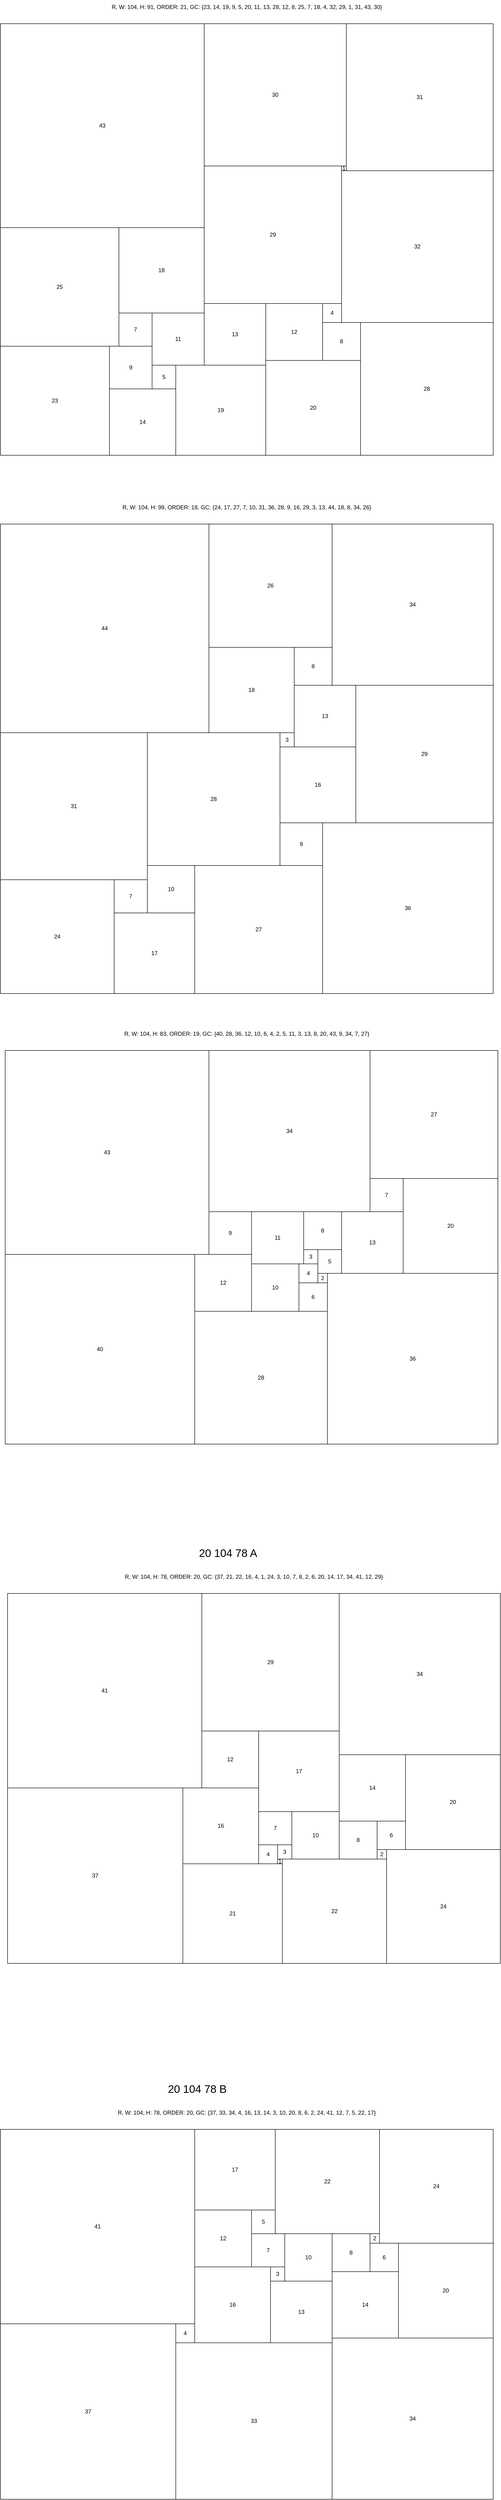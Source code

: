 <mxfile version="21.2.1" type="device">
  <diagram name="Page-1" id="H1nZVYqxkzLZFgEqRADx">
    <mxGraphModel dx="3814" dy="3057" grid="1" gridSize="10" guides="1" tooltips="1" connect="1" arrows="1" fold="1" page="1" pageScale="1" pageWidth="850" pageHeight="1100" math="0" shadow="0">
      <root>
        <mxCell id="0" />
        <mxCell id="1" parent="0" />
        <mxCell id="AsBp8XiL8Dx4Y6rQVwFH-10109" value="R, W: 104, H: 83, ORDER: 19, GC: {40, 28, 36, 12, 10, 6, 4, 2, 5, 11, 3, 13, 8, 20, 43, 9, 34, 7, 27} " style="text;html=1;strokeColor=none;fillColor=none;align=center;verticalAlign=middle;whiteSpace=wrap;rounded=0;" parent="1" vertex="1">
          <mxGeometry x="-1090" y="2250" width="1040" height="30" as="geometry" />
        </mxCell>
        <mxCell id="ixfX1j7rMJyE5IX1uUY6-7" value="R, W: 104, H: 99, ORDER: 18, GC: {24, 17, 27, 7, 10, 31, 36, 28, 9, 16, 29, 3, 13, 44, 18, 8, 34, 26} " style="text;html=1;strokeColor=none;fillColor=none;align=center;verticalAlign=middle;whiteSpace=wrap;rounded=0;" vertex="1" parent="1">
          <mxGeometry x="-1090" y="1140" width="1040" height="30" as="geometry" />
        </mxCell>
        <mxCell id="ixfX1j7rMJyE5IX1uUY6-45" value="R, W: 104, H: 78, ORDER: 20, GC: {37, 21, 22, 16, 4, 1, 24, 3, 10, 7, 8, 2, 6, 20, 14, 17, 34, 41, 12, 29} " style="text;html=1;strokeColor=none;fillColor=none;align=center;verticalAlign=middle;whiteSpace=wrap;rounded=0;" vertex="1" parent="1">
          <mxGeometry x="-1075" y="3395" width="1040" height="30" as="geometry" />
        </mxCell>
        <mxCell id="ixfX1j7rMJyE5IX1uUY6-46" value="R, W: 104, H: 78, ORDER: 20, GC: {37, 33, 34, 4, 16, 13, 14, 3, 10, 20, 8, 6, 2, 24, 41, 12, 7, 5, 22, 17} " style="text;html=1;strokeColor=none;fillColor=none;align=center;verticalAlign=middle;whiteSpace=wrap;rounded=0;" vertex="1" parent="1">
          <mxGeometry x="-1090" y="4525" width="1040" height="30" as="geometry" />
        </mxCell>
        <mxCell id="ixfX1j7rMJyE5IX1uUY6-47" value="R, W: 104, H: 91, ORDER: 21, GC: {23, 14, 19, 9, 5, 20, 11, 13, 28, 12, 8, 25, 7, 18, 4, 32, 29, 1, 31, 43, 30} " style="text;html=1;strokeColor=none;fillColor=none;align=center;verticalAlign=middle;whiteSpace=wrap;rounded=0;" vertex="1" parent="1">
          <mxGeometry x="-1090" y="85" width="1040" height="30" as="geometry" />
        </mxCell>
        <mxCell id="ixfX1j7rMJyE5IX1uUY6-69" value="20 104 78 B" style="text;html=1;align=center;verticalAlign=middle;resizable=0;points=[];autosize=1;strokeColor=none;fillColor=none;fontSize=23;" vertex="1" parent="1">
          <mxGeometry x="-750" y="4470" width="150" height="40" as="geometry" />
        </mxCell>
        <mxCell id="ixfX1j7rMJyE5IX1uUY6-70" value="20 104 78 A" style="text;html=1;align=center;verticalAlign=middle;resizable=0;points=[];autosize=1;strokeColor=none;fillColor=none;fontSize=23;" vertex="1" parent="1">
          <mxGeometry x="-685" y="3340" width="150" height="40" as="geometry" />
        </mxCell>
        <mxCell id="ixfX1j7rMJyE5IX1uUY6-71" value="" style="group;flipV=1;" vertex="1" connectable="0" parent="1">
          <mxGeometry x="-1075" y="3445" width="1040" height="780" as="geometry" />
        </mxCell>
        <mxCell id="ixfX1j7rMJyE5IX1uUY6-72" value="37" style="rounded=0;whiteSpace=wrap;html=1;" vertex="1" parent="ixfX1j7rMJyE5IX1uUY6-71">
          <mxGeometry y="410" width="370" height="370" as="geometry" />
        </mxCell>
        <mxCell id="ixfX1j7rMJyE5IX1uUY6-73" value="21" style="rounded=0;whiteSpace=wrap;html=1;" vertex="1" parent="ixfX1j7rMJyE5IX1uUY6-71">
          <mxGeometry x="370" y="570" width="210" height="210" as="geometry" />
        </mxCell>
        <mxCell id="ixfX1j7rMJyE5IX1uUY6-74" value="22" style="rounded=0;whiteSpace=wrap;html=1;" vertex="1" parent="ixfX1j7rMJyE5IX1uUY6-71">
          <mxGeometry x="580" y="560" width="220" height="220" as="geometry" />
        </mxCell>
        <mxCell id="ixfX1j7rMJyE5IX1uUY6-75" value="16" style="rounded=0;whiteSpace=wrap;html=1;" vertex="1" parent="ixfX1j7rMJyE5IX1uUY6-71">
          <mxGeometry x="370" y="410" width="160" height="160" as="geometry" />
        </mxCell>
        <mxCell id="ixfX1j7rMJyE5IX1uUY6-76" value="4" style="rounded=0;whiteSpace=wrap;html=1;" vertex="1" parent="ixfX1j7rMJyE5IX1uUY6-71">
          <mxGeometry x="530" y="530" width="40" height="40" as="geometry" />
        </mxCell>
        <mxCell id="ixfX1j7rMJyE5IX1uUY6-77" value="1" style="rounded=0;whiteSpace=wrap;html=1;" vertex="1" parent="ixfX1j7rMJyE5IX1uUY6-71">
          <mxGeometry x="570" y="560" width="10" height="10" as="geometry" />
        </mxCell>
        <mxCell id="ixfX1j7rMJyE5IX1uUY6-78" value="24" style="rounded=0;whiteSpace=wrap;html=1;" vertex="1" parent="ixfX1j7rMJyE5IX1uUY6-71">
          <mxGeometry x="800" y="540" width="240" height="240" as="geometry" />
        </mxCell>
        <mxCell id="ixfX1j7rMJyE5IX1uUY6-79" value="3" style="rounded=0;whiteSpace=wrap;html=1;" vertex="1" parent="ixfX1j7rMJyE5IX1uUY6-71">
          <mxGeometry x="570" y="530" width="30" height="30" as="geometry" />
        </mxCell>
        <mxCell id="ixfX1j7rMJyE5IX1uUY6-80" value="10" style="rounded=0;whiteSpace=wrap;html=1;" vertex="1" parent="ixfX1j7rMJyE5IX1uUY6-71">
          <mxGeometry x="600" y="460" width="100" height="100" as="geometry" />
        </mxCell>
        <mxCell id="ixfX1j7rMJyE5IX1uUY6-81" value="7" style="rounded=0;whiteSpace=wrap;html=1;" vertex="1" parent="ixfX1j7rMJyE5IX1uUY6-71">
          <mxGeometry x="530" y="460" width="70" height="70" as="geometry" />
        </mxCell>
        <mxCell id="ixfX1j7rMJyE5IX1uUY6-82" value="8" style="rounded=0;whiteSpace=wrap;html=1;" vertex="1" parent="ixfX1j7rMJyE5IX1uUY6-71">
          <mxGeometry x="700" y="480" width="80" height="80" as="geometry" />
        </mxCell>
        <mxCell id="ixfX1j7rMJyE5IX1uUY6-83" value="2" style="rounded=0;whiteSpace=wrap;html=1;" vertex="1" parent="ixfX1j7rMJyE5IX1uUY6-71">
          <mxGeometry x="780" y="540" width="20" height="20" as="geometry" />
        </mxCell>
        <mxCell id="ixfX1j7rMJyE5IX1uUY6-84" value="6" style="rounded=0;whiteSpace=wrap;html=1;" vertex="1" parent="ixfX1j7rMJyE5IX1uUY6-71">
          <mxGeometry x="780" y="480" width="60" height="60" as="geometry" />
        </mxCell>
        <mxCell id="ixfX1j7rMJyE5IX1uUY6-85" value="20" style="rounded=0;whiteSpace=wrap;html=1;" vertex="1" parent="ixfX1j7rMJyE5IX1uUY6-71">
          <mxGeometry x="840" y="340" width="200" height="200" as="geometry" />
        </mxCell>
        <mxCell id="ixfX1j7rMJyE5IX1uUY6-86" value="14" style="rounded=0;whiteSpace=wrap;html=1;" vertex="1" parent="ixfX1j7rMJyE5IX1uUY6-71">
          <mxGeometry x="700" y="340" width="140" height="140" as="geometry" />
        </mxCell>
        <mxCell id="ixfX1j7rMJyE5IX1uUY6-87" value="17" style="rounded=0;whiteSpace=wrap;html=1;" vertex="1" parent="ixfX1j7rMJyE5IX1uUY6-71">
          <mxGeometry x="530" y="290" width="170" height="170" as="geometry" />
        </mxCell>
        <mxCell id="ixfX1j7rMJyE5IX1uUY6-88" value="34" style="rounded=0;whiteSpace=wrap;html=1;" vertex="1" parent="ixfX1j7rMJyE5IX1uUY6-71">
          <mxGeometry x="700" width="340" height="340" as="geometry" />
        </mxCell>
        <mxCell id="ixfX1j7rMJyE5IX1uUY6-89" value="41" style="rounded=0;whiteSpace=wrap;html=1;" vertex="1" parent="ixfX1j7rMJyE5IX1uUY6-71">
          <mxGeometry width="410" height="410" as="geometry" />
        </mxCell>
        <mxCell id="ixfX1j7rMJyE5IX1uUY6-90" value="12" style="rounded=0;whiteSpace=wrap;html=1;" vertex="1" parent="ixfX1j7rMJyE5IX1uUY6-71">
          <mxGeometry x="410" y="290" width="120" height="120" as="geometry" />
        </mxCell>
        <mxCell id="ixfX1j7rMJyE5IX1uUY6-91" value="29" style="rounded=0;whiteSpace=wrap;html=1;" vertex="1" parent="ixfX1j7rMJyE5IX1uUY6-71">
          <mxGeometry x="410" width="290" height="290" as="geometry" />
        </mxCell>
        <mxCell id="ixfX1j7rMJyE5IX1uUY6-92" value="" style="group;flipV=1;" vertex="1" connectable="0" parent="1">
          <mxGeometry x="-1090" y="4575" width="1040" height="780" as="geometry" />
        </mxCell>
        <mxCell id="ixfX1j7rMJyE5IX1uUY6-93" value="37" style="rounded=0;whiteSpace=wrap;html=1;" vertex="1" parent="ixfX1j7rMJyE5IX1uUY6-92">
          <mxGeometry y="410" width="370" height="370" as="geometry" />
        </mxCell>
        <mxCell id="ixfX1j7rMJyE5IX1uUY6-94" value="33" style="rounded=0;whiteSpace=wrap;html=1;" vertex="1" parent="ixfX1j7rMJyE5IX1uUY6-92">
          <mxGeometry x="370" y="450" width="330" height="330" as="geometry" />
        </mxCell>
        <mxCell id="ixfX1j7rMJyE5IX1uUY6-95" value="34" style="rounded=0;whiteSpace=wrap;html=1;" vertex="1" parent="ixfX1j7rMJyE5IX1uUY6-92">
          <mxGeometry x="700" y="440" width="340" height="340" as="geometry" />
        </mxCell>
        <mxCell id="ixfX1j7rMJyE5IX1uUY6-96" value="4" style="rounded=0;whiteSpace=wrap;html=1;" vertex="1" parent="ixfX1j7rMJyE5IX1uUY6-92">
          <mxGeometry x="370" y="410" width="40" height="40" as="geometry" />
        </mxCell>
        <mxCell id="ixfX1j7rMJyE5IX1uUY6-97" value="16" style="rounded=0;whiteSpace=wrap;html=1;" vertex="1" parent="ixfX1j7rMJyE5IX1uUY6-92">
          <mxGeometry x="410" y="290" width="160" height="160" as="geometry" />
        </mxCell>
        <mxCell id="ixfX1j7rMJyE5IX1uUY6-98" value="13" style="rounded=0;whiteSpace=wrap;html=1;" vertex="1" parent="ixfX1j7rMJyE5IX1uUY6-92">
          <mxGeometry x="570" y="320" width="130" height="130" as="geometry" />
        </mxCell>
        <mxCell id="ixfX1j7rMJyE5IX1uUY6-99" value="14" style="rounded=0;whiteSpace=wrap;html=1;" vertex="1" parent="ixfX1j7rMJyE5IX1uUY6-92">
          <mxGeometry x="700" y="300" width="140" height="140" as="geometry" />
        </mxCell>
        <mxCell id="ixfX1j7rMJyE5IX1uUY6-100" value="3" style="rounded=0;whiteSpace=wrap;html=1;" vertex="1" parent="ixfX1j7rMJyE5IX1uUY6-92">
          <mxGeometry x="570" y="290" width="30" height="30" as="geometry" />
        </mxCell>
        <mxCell id="ixfX1j7rMJyE5IX1uUY6-101" value="10" style="rounded=0;whiteSpace=wrap;html=1;" vertex="1" parent="ixfX1j7rMJyE5IX1uUY6-92">
          <mxGeometry x="600" y="220" width="100" height="100" as="geometry" />
        </mxCell>
        <mxCell id="ixfX1j7rMJyE5IX1uUY6-102" value="20" style="rounded=0;whiteSpace=wrap;html=1;" vertex="1" parent="ixfX1j7rMJyE5IX1uUY6-92">
          <mxGeometry x="840" y="240" width="200" height="200" as="geometry" />
        </mxCell>
        <mxCell id="ixfX1j7rMJyE5IX1uUY6-103" value="8" style="rounded=0;whiteSpace=wrap;html=1;" vertex="1" parent="ixfX1j7rMJyE5IX1uUY6-92">
          <mxGeometry x="700" y="220" width="80" height="80" as="geometry" />
        </mxCell>
        <mxCell id="ixfX1j7rMJyE5IX1uUY6-104" value="6" style="rounded=0;whiteSpace=wrap;html=1;" vertex="1" parent="ixfX1j7rMJyE5IX1uUY6-92">
          <mxGeometry x="780" y="240" width="60" height="60" as="geometry" />
        </mxCell>
        <mxCell id="ixfX1j7rMJyE5IX1uUY6-105" value="2" style="rounded=0;whiteSpace=wrap;html=1;" vertex="1" parent="ixfX1j7rMJyE5IX1uUY6-92">
          <mxGeometry x="780" y="220" width="20" height="20" as="geometry" />
        </mxCell>
        <mxCell id="ixfX1j7rMJyE5IX1uUY6-106" value="24" style="rounded=0;whiteSpace=wrap;html=1;" vertex="1" parent="ixfX1j7rMJyE5IX1uUY6-92">
          <mxGeometry x="800" width="240" height="240" as="geometry" />
        </mxCell>
        <mxCell id="ixfX1j7rMJyE5IX1uUY6-107" value="41" style="rounded=0;whiteSpace=wrap;html=1;" vertex="1" parent="ixfX1j7rMJyE5IX1uUY6-92">
          <mxGeometry width="410" height="410" as="geometry" />
        </mxCell>
        <mxCell id="ixfX1j7rMJyE5IX1uUY6-108" value="12" style="rounded=0;whiteSpace=wrap;html=1;" vertex="1" parent="ixfX1j7rMJyE5IX1uUY6-92">
          <mxGeometry x="410" y="170" width="120" height="120" as="geometry" />
        </mxCell>
        <mxCell id="ixfX1j7rMJyE5IX1uUY6-109" value="7" style="rounded=0;whiteSpace=wrap;html=1;" vertex="1" parent="ixfX1j7rMJyE5IX1uUY6-92">
          <mxGeometry x="530" y="220" width="70" height="70" as="geometry" />
        </mxCell>
        <mxCell id="ixfX1j7rMJyE5IX1uUY6-110" value="5" style="rounded=0;whiteSpace=wrap;html=1;" vertex="1" parent="ixfX1j7rMJyE5IX1uUY6-92">
          <mxGeometry x="530" y="170" width="50" height="50" as="geometry" />
        </mxCell>
        <mxCell id="ixfX1j7rMJyE5IX1uUY6-111" value="22" style="rounded=0;whiteSpace=wrap;html=1;" vertex="1" parent="ixfX1j7rMJyE5IX1uUY6-92">
          <mxGeometry x="580" width="220" height="220" as="geometry" />
        </mxCell>
        <mxCell id="ixfX1j7rMJyE5IX1uUY6-112" value="17" style="rounded=0;whiteSpace=wrap;html=1;" vertex="1" parent="ixfX1j7rMJyE5IX1uUY6-92">
          <mxGeometry x="410" width="170" height="170" as="geometry" />
        </mxCell>
        <mxCell id="ixfX1j7rMJyE5IX1uUY6-113" value="" style="group;flipV=1;" vertex="1" connectable="0" parent="1">
          <mxGeometry x="-1080" y="2300" width="1040" height="830" as="geometry" />
        </mxCell>
        <mxCell id="ixfX1j7rMJyE5IX1uUY6-26" value="40" style="rounded=0;whiteSpace=wrap;html=1;" vertex="1" parent="ixfX1j7rMJyE5IX1uUY6-113">
          <mxGeometry y="430" width="400" height="400" as="geometry" />
        </mxCell>
        <mxCell id="ixfX1j7rMJyE5IX1uUY6-27" value="28" style="rounded=0;whiteSpace=wrap;html=1;" vertex="1" parent="ixfX1j7rMJyE5IX1uUY6-113">
          <mxGeometry x="400" y="550" width="280" height="280" as="geometry" />
        </mxCell>
        <mxCell id="ixfX1j7rMJyE5IX1uUY6-28" value="36" style="rounded=0;whiteSpace=wrap;html=1;" vertex="1" parent="ixfX1j7rMJyE5IX1uUY6-113">
          <mxGeometry x="680" y="470" width="360" height="360" as="geometry" />
        </mxCell>
        <mxCell id="ixfX1j7rMJyE5IX1uUY6-29" value="12" style="rounded=0;whiteSpace=wrap;html=1;" vertex="1" parent="ixfX1j7rMJyE5IX1uUY6-113">
          <mxGeometry x="400" y="430" width="120" height="120" as="geometry" />
        </mxCell>
        <mxCell id="ixfX1j7rMJyE5IX1uUY6-30" value="10" style="rounded=0;whiteSpace=wrap;html=1;" vertex="1" parent="ixfX1j7rMJyE5IX1uUY6-113">
          <mxGeometry x="520" y="450" width="100" height="100" as="geometry" />
        </mxCell>
        <mxCell id="ixfX1j7rMJyE5IX1uUY6-31" value="6" style="rounded=0;whiteSpace=wrap;html=1;" vertex="1" parent="ixfX1j7rMJyE5IX1uUY6-113">
          <mxGeometry x="620" y="490" width="60" height="60" as="geometry" />
        </mxCell>
        <mxCell id="ixfX1j7rMJyE5IX1uUY6-32" value="4" style="rounded=0;whiteSpace=wrap;html=1;" vertex="1" parent="ixfX1j7rMJyE5IX1uUY6-113">
          <mxGeometry x="620" y="450" width="40" height="40" as="geometry" />
        </mxCell>
        <mxCell id="ixfX1j7rMJyE5IX1uUY6-33" value="2" style="rounded=0;whiteSpace=wrap;html=1;" vertex="1" parent="ixfX1j7rMJyE5IX1uUY6-113">
          <mxGeometry x="660" y="470" width="20" height="20" as="geometry" />
        </mxCell>
        <mxCell id="ixfX1j7rMJyE5IX1uUY6-34" value="5" style="rounded=0;whiteSpace=wrap;html=1;" vertex="1" parent="ixfX1j7rMJyE5IX1uUY6-113">
          <mxGeometry x="660" y="420" width="50" height="50" as="geometry" />
        </mxCell>
        <mxCell id="ixfX1j7rMJyE5IX1uUY6-35" value="11" style="rounded=0;whiteSpace=wrap;html=1;" vertex="1" parent="ixfX1j7rMJyE5IX1uUY6-113">
          <mxGeometry x="520" y="340" width="110" height="110" as="geometry" />
        </mxCell>
        <mxCell id="ixfX1j7rMJyE5IX1uUY6-36" value="3" style="rounded=0;whiteSpace=wrap;html=1;" vertex="1" parent="ixfX1j7rMJyE5IX1uUY6-113">
          <mxGeometry x="630" y="420" width="30" height="30" as="geometry" />
        </mxCell>
        <mxCell id="ixfX1j7rMJyE5IX1uUY6-37" value="13" style="rounded=0;whiteSpace=wrap;html=1;" vertex="1" parent="ixfX1j7rMJyE5IX1uUY6-113">
          <mxGeometry x="710" y="340" width="130" height="130" as="geometry" />
        </mxCell>
        <mxCell id="ixfX1j7rMJyE5IX1uUY6-38" value="8" style="rounded=0;whiteSpace=wrap;html=1;" vertex="1" parent="ixfX1j7rMJyE5IX1uUY6-113">
          <mxGeometry x="630" y="340" width="80" height="80" as="geometry" />
        </mxCell>
        <mxCell id="ixfX1j7rMJyE5IX1uUY6-39" value="20" style="rounded=0;whiteSpace=wrap;html=1;" vertex="1" parent="ixfX1j7rMJyE5IX1uUY6-113">
          <mxGeometry x="840" y="270" width="200" height="200" as="geometry" />
        </mxCell>
        <mxCell id="ixfX1j7rMJyE5IX1uUY6-40" value="43" style="rounded=0;whiteSpace=wrap;html=1;" vertex="1" parent="ixfX1j7rMJyE5IX1uUY6-113">
          <mxGeometry width="430" height="430" as="geometry" />
        </mxCell>
        <mxCell id="ixfX1j7rMJyE5IX1uUY6-41" value="9" style="rounded=0;whiteSpace=wrap;html=1;" vertex="1" parent="ixfX1j7rMJyE5IX1uUY6-113">
          <mxGeometry x="430" y="340" width="90" height="90" as="geometry" />
        </mxCell>
        <mxCell id="ixfX1j7rMJyE5IX1uUY6-42" value="34" style="rounded=0;whiteSpace=wrap;html=1;" vertex="1" parent="ixfX1j7rMJyE5IX1uUY6-113">
          <mxGeometry x="430" width="340" height="340" as="geometry" />
        </mxCell>
        <mxCell id="ixfX1j7rMJyE5IX1uUY6-43" value="7" style="rounded=0;whiteSpace=wrap;html=1;" vertex="1" parent="ixfX1j7rMJyE5IX1uUY6-113">
          <mxGeometry x="770" y="270" width="70" height="70" as="geometry" />
        </mxCell>
        <mxCell id="ixfX1j7rMJyE5IX1uUY6-44" value="27" style="rounded=0;whiteSpace=wrap;html=1;" vertex="1" parent="ixfX1j7rMJyE5IX1uUY6-113">
          <mxGeometry x="770" width="270" height="270" as="geometry" />
        </mxCell>
        <mxCell id="ixfX1j7rMJyE5IX1uUY6-114" value="" style="group;flipV=1;" vertex="1" connectable="0" parent="1">
          <mxGeometry x="-1090" y="1190" width="1040" height="990" as="geometry" />
        </mxCell>
        <mxCell id="ixfX1j7rMJyE5IX1uUY6-8" value="24" style="rounded=0;whiteSpace=wrap;html=1;" vertex="1" parent="ixfX1j7rMJyE5IX1uUY6-114">
          <mxGeometry y="750" width="240" height="240" as="geometry" />
        </mxCell>
        <mxCell id="ixfX1j7rMJyE5IX1uUY6-9" value="17" style="rounded=0;whiteSpace=wrap;html=1;" vertex="1" parent="ixfX1j7rMJyE5IX1uUY6-114">
          <mxGeometry x="240" y="820" width="170" height="170" as="geometry" />
        </mxCell>
        <mxCell id="ixfX1j7rMJyE5IX1uUY6-10" value="27" style="rounded=0;whiteSpace=wrap;html=1;" vertex="1" parent="ixfX1j7rMJyE5IX1uUY6-114">
          <mxGeometry x="410" y="720" width="270" height="270" as="geometry" />
        </mxCell>
        <mxCell id="ixfX1j7rMJyE5IX1uUY6-11" value="7" style="rounded=0;whiteSpace=wrap;html=1;" vertex="1" parent="ixfX1j7rMJyE5IX1uUY6-114">
          <mxGeometry x="240" y="750" width="70" height="70" as="geometry" />
        </mxCell>
        <mxCell id="ixfX1j7rMJyE5IX1uUY6-12" value="10" style="rounded=0;whiteSpace=wrap;html=1;" vertex="1" parent="ixfX1j7rMJyE5IX1uUY6-114">
          <mxGeometry x="310" y="720" width="100" height="100" as="geometry" />
        </mxCell>
        <mxCell id="ixfX1j7rMJyE5IX1uUY6-13" value="31" style="rounded=0;whiteSpace=wrap;html=1;" vertex="1" parent="ixfX1j7rMJyE5IX1uUY6-114">
          <mxGeometry y="440" width="310" height="310" as="geometry" />
        </mxCell>
        <mxCell id="ixfX1j7rMJyE5IX1uUY6-14" value="36" style="rounded=0;whiteSpace=wrap;html=1;" vertex="1" parent="ixfX1j7rMJyE5IX1uUY6-114">
          <mxGeometry x="680" y="630" width="360" height="360" as="geometry" />
        </mxCell>
        <mxCell id="ixfX1j7rMJyE5IX1uUY6-15" value="28" style="rounded=0;whiteSpace=wrap;html=1;" vertex="1" parent="ixfX1j7rMJyE5IX1uUY6-114">
          <mxGeometry x="310" y="440" width="280" height="280" as="geometry" />
        </mxCell>
        <mxCell id="ixfX1j7rMJyE5IX1uUY6-16" value="9" style="rounded=0;whiteSpace=wrap;html=1;" vertex="1" parent="ixfX1j7rMJyE5IX1uUY6-114">
          <mxGeometry x="590" y="630" width="90" height="90" as="geometry" />
        </mxCell>
        <mxCell id="ixfX1j7rMJyE5IX1uUY6-17" value="16" style="rounded=0;whiteSpace=wrap;html=1;" vertex="1" parent="ixfX1j7rMJyE5IX1uUY6-114">
          <mxGeometry x="590" y="470" width="160" height="160" as="geometry" />
        </mxCell>
        <mxCell id="ixfX1j7rMJyE5IX1uUY6-18" value="29" style="rounded=0;whiteSpace=wrap;html=1;" vertex="1" parent="ixfX1j7rMJyE5IX1uUY6-114">
          <mxGeometry x="750" y="340" width="290" height="290" as="geometry" />
        </mxCell>
        <mxCell id="ixfX1j7rMJyE5IX1uUY6-19" value="3" style="rounded=0;whiteSpace=wrap;html=1;" vertex="1" parent="ixfX1j7rMJyE5IX1uUY6-114">
          <mxGeometry x="590" y="440" width="30" height="30" as="geometry" />
        </mxCell>
        <mxCell id="ixfX1j7rMJyE5IX1uUY6-20" value="13" style="rounded=0;whiteSpace=wrap;html=1;" vertex="1" parent="ixfX1j7rMJyE5IX1uUY6-114">
          <mxGeometry x="620" y="340" width="130" height="130" as="geometry" />
        </mxCell>
        <mxCell id="ixfX1j7rMJyE5IX1uUY6-21" value="44" style="rounded=0;whiteSpace=wrap;html=1;" vertex="1" parent="ixfX1j7rMJyE5IX1uUY6-114">
          <mxGeometry width="440" height="440" as="geometry" />
        </mxCell>
        <mxCell id="ixfX1j7rMJyE5IX1uUY6-22" value="18" style="rounded=0;whiteSpace=wrap;html=1;" vertex="1" parent="ixfX1j7rMJyE5IX1uUY6-114">
          <mxGeometry x="440" y="260" width="180" height="180" as="geometry" />
        </mxCell>
        <mxCell id="ixfX1j7rMJyE5IX1uUY6-23" value="8" style="rounded=0;whiteSpace=wrap;html=1;" vertex="1" parent="ixfX1j7rMJyE5IX1uUY6-114">
          <mxGeometry x="620" y="260" width="80" height="80" as="geometry" />
        </mxCell>
        <mxCell id="ixfX1j7rMJyE5IX1uUY6-24" value="34" style="rounded=0;whiteSpace=wrap;html=1;" vertex="1" parent="ixfX1j7rMJyE5IX1uUY6-114">
          <mxGeometry x="700" width="340" height="340" as="geometry" />
        </mxCell>
        <mxCell id="ixfX1j7rMJyE5IX1uUY6-25" value="26" style="rounded=0;whiteSpace=wrap;html=1;" vertex="1" parent="ixfX1j7rMJyE5IX1uUY6-114">
          <mxGeometry x="440" width="260" height="260" as="geometry" />
        </mxCell>
        <mxCell id="ixfX1j7rMJyE5IX1uUY6-115" value="" style="group;flipV=1;" vertex="1" connectable="0" parent="1">
          <mxGeometry x="-1090" y="135" width="1040" height="910" as="geometry" />
        </mxCell>
        <mxCell id="ixfX1j7rMJyE5IX1uUY6-48" value="23" style="rounded=0;whiteSpace=wrap;html=1;" vertex="1" parent="ixfX1j7rMJyE5IX1uUY6-115">
          <mxGeometry y="680" width="230" height="230" as="geometry" />
        </mxCell>
        <mxCell id="ixfX1j7rMJyE5IX1uUY6-49" value="14" style="rounded=0;whiteSpace=wrap;html=1;" vertex="1" parent="ixfX1j7rMJyE5IX1uUY6-115">
          <mxGeometry x="230" y="770" width="140" height="140" as="geometry" />
        </mxCell>
        <mxCell id="ixfX1j7rMJyE5IX1uUY6-50" value="19" style="rounded=0;whiteSpace=wrap;html=1;" vertex="1" parent="ixfX1j7rMJyE5IX1uUY6-115">
          <mxGeometry x="370" y="720" width="190" height="190" as="geometry" />
        </mxCell>
        <mxCell id="ixfX1j7rMJyE5IX1uUY6-51" value="9" style="rounded=0;whiteSpace=wrap;html=1;" vertex="1" parent="ixfX1j7rMJyE5IX1uUY6-115">
          <mxGeometry x="230" y="680" width="90" height="90" as="geometry" />
        </mxCell>
        <mxCell id="ixfX1j7rMJyE5IX1uUY6-52" value="5" style="rounded=0;whiteSpace=wrap;html=1;" vertex="1" parent="ixfX1j7rMJyE5IX1uUY6-115">
          <mxGeometry x="320" y="720" width="50" height="50" as="geometry" />
        </mxCell>
        <mxCell id="ixfX1j7rMJyE5IX1uUY6-53" value="20" style="rounded=0;whiteSpace=wrap;html=1;" vertex="1" parent="ixfX1j7rMJyE5IX1uUY6-115">
          <mxGeometry x="560" y="710" width="200" height="200" as="geometry" />
        </mxCell>
        <mxCell id="ixfX1j7rMJyE5IX1uUY6-54" value="11" style="rounded=0;whiteSpace=wrap;html=1;" vertex="1" parent="ixfX1j7rMJyE5IX1uUY6-115">
          <mxGeometry x="320" y="610" width="110" height="110" as="geometry" />
        </mxCell>
        <mxCell id="ixfX1j7rMJyE5IX1uUY6-55" value="13" style="rounded=0;whiteSpace=wrap;html=1;" vertex="1" parent="ixfX1j7rMJyE5IX1uUY6-115">
          <mxGeometry x="430" y="590" width="130" height="130" as="geometry" />
        </mxCell>
        <mxCell id="ixfX1j7rMJyE5IX1uUY6-56" value="28" style="rounded=0;whiteSpace=wrap;html=1;" vertex="1" parent="ixfX1j7rMJyE5IX1uUY6-115">
          <mxGeometry x="760" y="630" width="280" height="280" as="geometry" />
        </mxCell>
        <mxCell id="ixfX1j7rMJyE5IX1uUY6-57" value="12" style="rounded=0;whiteSpace=wrap;html=1;" vertex="1" parent="ixfX1j7rMJyE5IX1uUY6-115">
          <mxGeometry x="560" y="590" width="120" height="120" as="geometry" />
        </mxCell>
        <mxCell id="ixfX1j7rMJyE5IX1uUY6-58" value="8" style="rounded=0;whiteSpace=wrap;html=1;" vertex="1" parent="ixfX1j7rMJyE5IX1uUY6-115">
          <mxGeometry x="680" y="630" width="80" height="80" as="geometry" />
        </mxCell>
        <mxCell id="ixfX1j7rMJyE5IX1uUY6-59" value="25" style="rounded=0;whiteSpace=wrap;html=1;" vertex="1" parent="ixfX1j7rMJyE5IX1uUY6-115">
          <mxGeometry y="430" width="250" height="250" as="geometry" />
        </mxCell>
        <mxCell id="ixfX1j7rMJyE5IX1uUY6-60" value="7" style="rounded=0;whiteSpace=wrap;html=1;" vertex="1" parent="ixfX1j7rMJyE5IX1uUY6-115">
          <mxGeometry x="250" y="610" width="70" height="70" as="geometry" />
        </mxCell>
        <mxCell id="ixfX1j7rMJyE5IX1uUY6-61" value="18" style="rounded=0;whiteSpace=wrap;html=1;" vertex="1" parent="ixfX1j7rMJyE5IX1uUY6-115">
          <mxGeometry x="250" y="430" width="180" height="180" as="geometry" />
        </mxCell>
        <mxCell id="ixfX1j7rMJyE5IX1uUY6-62" value="4" style="rounded=0;whiteSpace=wrap;html=1;" vertex="1" parent="ixfX1j7rMJyE5IX1uUY6-115">
          <mxGeometry x="680" y="590" width="40" height="40" as="geometry" />
        </mxCell>
        <mxCell id="ixfX1j7rMJyE5IX1uUY6-63" value="32" style="rounded=0;whiteSpace=wrap;html=1;" vertex="1" parent="ixfX1j7rMJyE5IX1uUY6-115">
          <mxGeometry x="720" y="310" width="320" height="320" as="geometry" />
        </mxCell>
        <mxCell id="ixfX1j7rMJyE5IX1uUY6-64" value="29" style="rounded=0;whiteSpace=wrap;html=1;" vertex="1" parent="ixfX1j7rMJyE5IX1uUY6-115">
          <mxGeometry x="430" y="300" width="290" height="290" as="geometry" />
        </mxCell>
        <mxCell id="ixfX1j7rMJyE5IX1uUY6-65" value="1" style="rounded=0;whiteSpace=wrap;html=1;" vertex="1" parent="ixfX1j7rMJyE5IX1uUY6-115">
          <mxGeometry x="720" y="300" width="10" height="10" as="geometry" />
        </mxCell>
        <mxCell id="ixfX1j7rMJyE5IX1uUY6-66" value="31" style="rounded=0;whiteSpace=wrap;html=1;" vertex="1" parent="ixfX1j7rMJyE5IX1uUY6-115">
          <mxGeometry x="730" width="310" height="310" as="geometry" />
        </mxCell>
        <mxCell id="ixfX1j7rMJyE5IX1uUY6-67" value="43" style="rounded=0;whiteSpace=wrap;html=1;" vertex="1" parent="ixfX1j7rMJyE5IX1uUY6-115">
          <mxGeometry width="430" height="430" as="geometry" />
        </mxCell>
        <mxCell id="ixfX1j7rMJyE5IX1uUY6-68" value="30" style="rounded=0;whiteSpace=wrap;html=1;" vertex="1" parent="ixfX1j7rMJyE5IX1uUY6-115">
          <mxGeometry x="430" width="300" height="300" as="geometry" />
        </mxCell>
      </root>
    </mxGraphModel>
  </diagram>
</mxfile>
